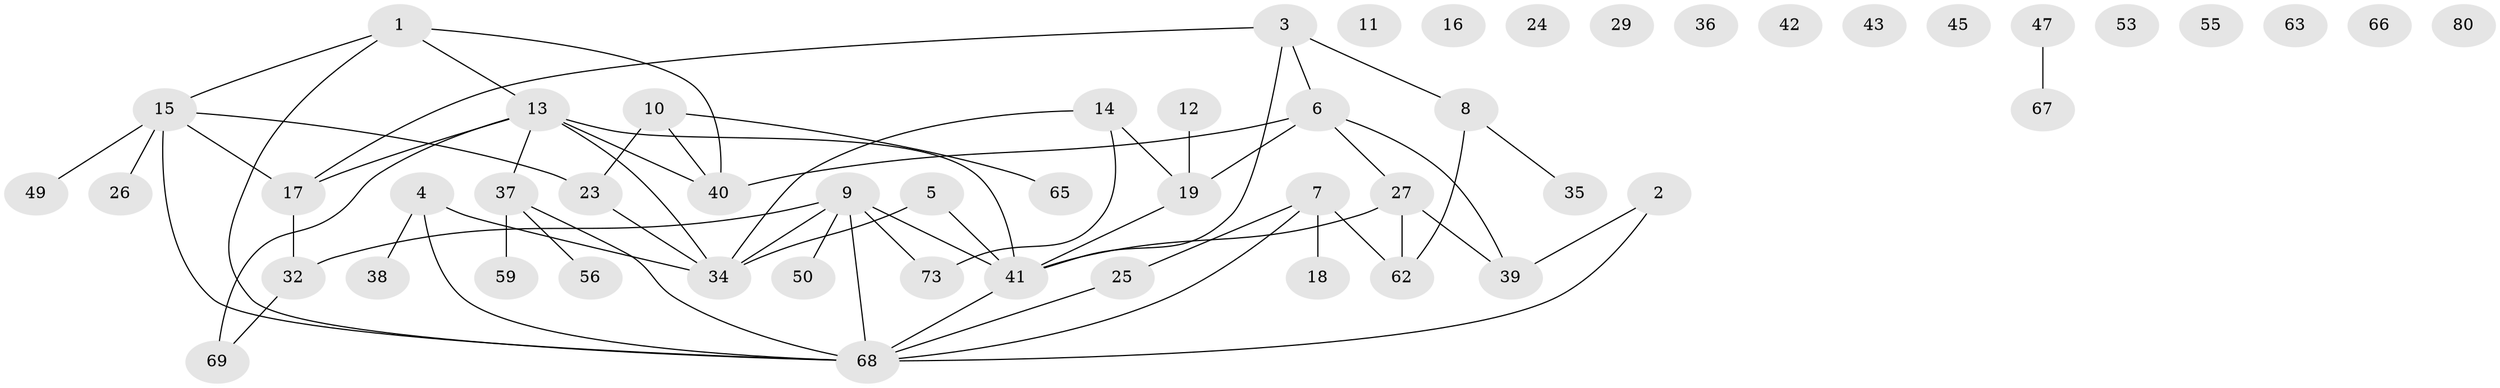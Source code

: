 // original degree distribution, {2: 0.2125, 3: 0.225, 4: 0.1, 1: 0.2125, 5: 0.0625, 0: 0.15, 6: 0.0375}
// Generated by graph-tools (version 1.1) at 2025/41/03/06/25 10:41:24]
// undirected, 53 vertices, 62 edges
graph export_dot {
graph [start="1"]
  node [color=gray90,style=filled];
  1 [super="+64"];
  2 [super="+54"];
  3 [super="+74"];
  4 [super="+28"];
  5;
  6 [super="+33"];
  7 [super="+21"];
  8 [super="+76"];
  9 [super="+70"];
  10;
  11 [super="+78"];
  12;
  13 [super="+48"];
  14 [super="+51"];
  15 [super="+60"];
  16;
  17 [super="+22"];
  18;
  19 [super="+20"];
  23 [super="+31"];
  24;
  25;
  26 [super="+52"];
  27 [super="+30"];
  29;
  32 [super="+46"];
  34 [super="+58"];
  35;
  36;
  37 [super="+61"];
  38;
  39 [super="+44"];
  40 [super="+57"];
  41 [super="+72"];
  42;
  43;
  45;
  47 [super="+79"];
  49;
  50;
  53;
  55;
  56;
  59;
  62 [super="+71"];
  63;
  65 [super="+75"];
  66;
  67;
  68 [super="+77"];
  69;
  73;
  80;
  1 -- 68;
  1 -- 40;
  1 -- 15;
  1 -- 13;
  2 -- 68;
  2 -- 39;
  3 -- 8;
  3 -- 17;
  3 -- 41;
  3 -- 6;
  4 -- 38;
  4 -- 68;
  4 -- 34;
  5 -- 41;
  5 -- 34;
  6 -- 39;
  6 -- 40;
  6 -- 19;
  6 -- 27;
  7 -- 18;
  7 -- 25;
  7 -- 68;
  7 -- 62;
  8 -- 35;
  8 -- 62;
  9 -- 32;
  9 -- 68;
  9 -- 73;
  9 -- 34;
  9 -- 50;
  9 -- 41;
  10 -- 40;
  10 -- 65;
  10 -- 23;
  12 -- 19;
  13 -- 34;
  13 -- 40 [weight=2];
  13 -- 69;
  13 -- 41;
  13 -- 17;
  13 -- 37;
  14 -- 19;
  14 -- 73;
  14 -- 34;
  15 -- 26;
  15 -- 49;
  15 -- 17;
  15 -- 23;
  15 -- 68;
  17 -- 32;
  19 -- 41;
  23 -- 34;
  25 -- 68;
  27 -- 39;
  27 -- 62;
  27 -- 41;
  32 -- 69;
  37 -- 68;
  37 -- 56;
  37 -- 59;
  41 -- 68;
  47 -- 67;
}
